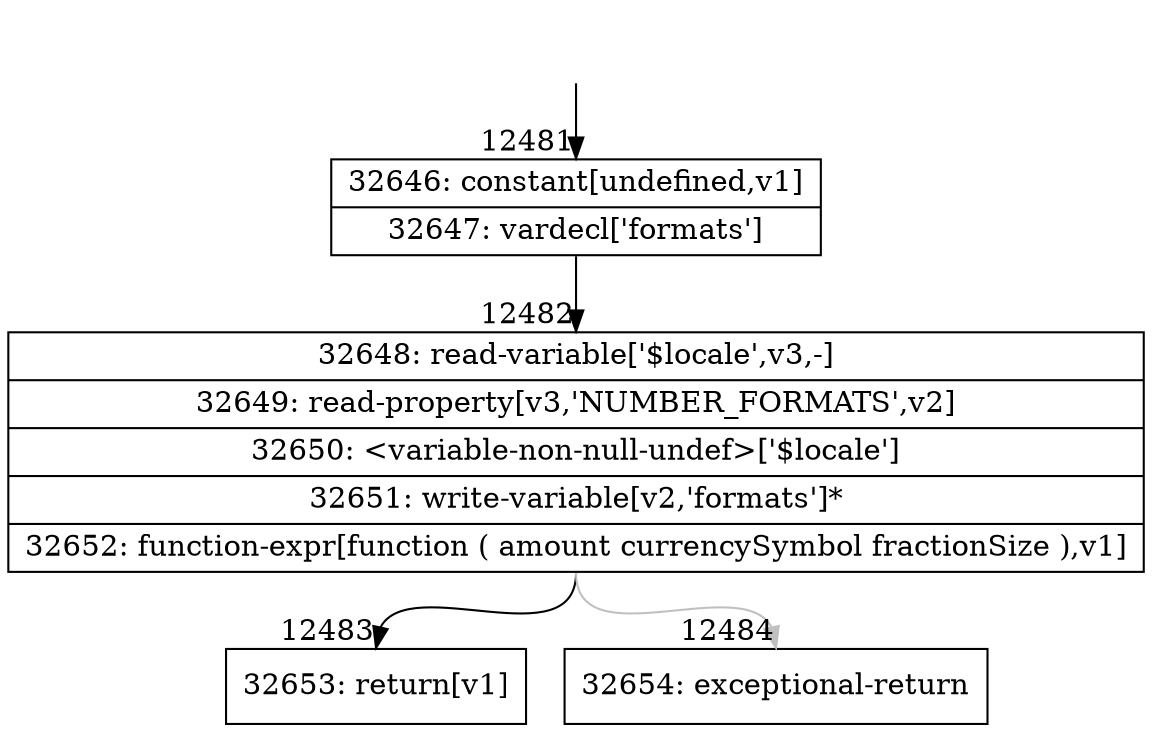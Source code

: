 digraph {
rankdir="TD"
BB_entry966[shape=none,label=""];
BB_entry966 -> BB12481 [tailport=s, headport=n, headlabel="    12481"]
BB12481 [shape=record label="{32646: constant[undefined,v1]|32647: vardecl['formats']}" ] 
BB12481 -> BB12482 [tailport=s, headport=n, headlabel="      12482"]
BB12482 [shape=record label="{32648: read-variable['$locale',v3,-]|32649: read-property[v3,'NUMBER_FORMATS',v2]|32650: \<variable-non-null-undef\>['$locale']|32651: write-variable[v2,'formats']*|32652: function-expr[function ( amount currencySymbol fractionSize ),v1]}" ] 
BB12482 -> BB12483 [tailport=s, headport=n, headlabel="      12483"]
BB12482 -> BB12484 [tailport=s, headport=n, color=gray, headlabel="      12484"]
BB12483 [shape=record label="{32653: return[v1]}" ] 
BB12484 [shape=record label="{32654: exceptional-return}" ] 
//#$~ 18443
}
